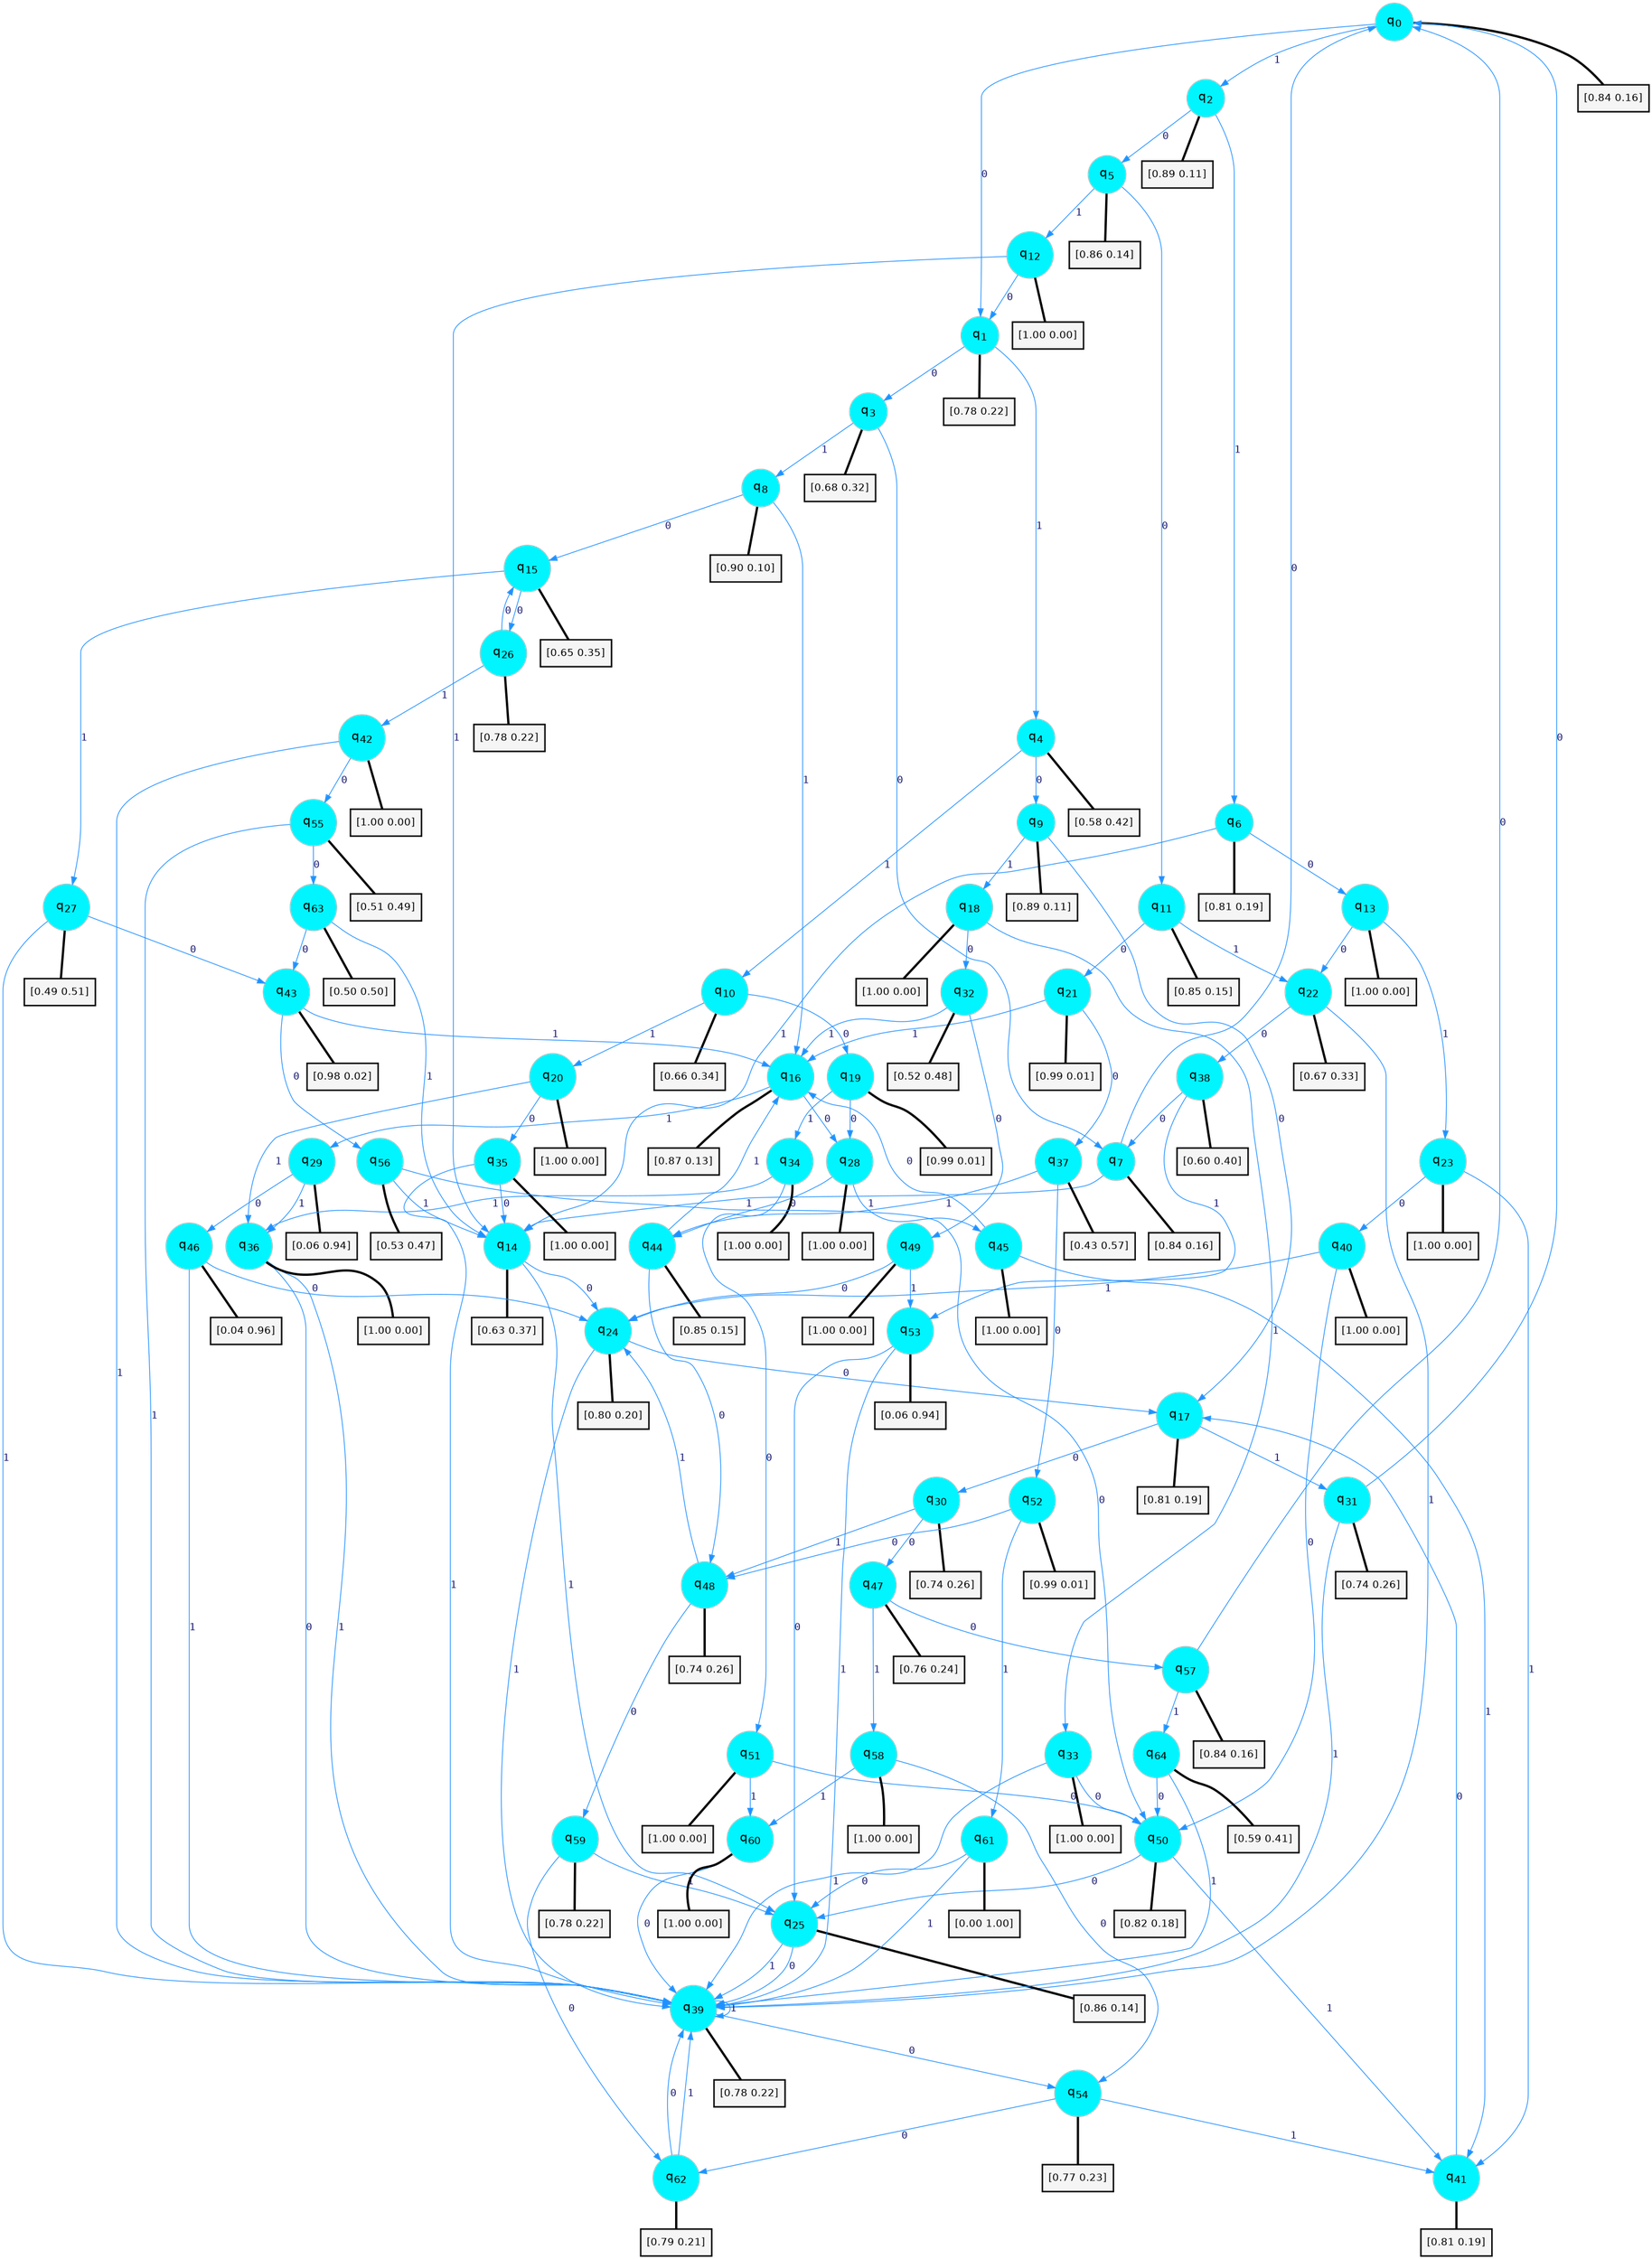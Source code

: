 digraph G {
graph [
bgcolor=transparent, dpi=300, rankdir=TD, size="40,25"];
node [
color=gray, fillcolor=turquoise1, fontcolor=black, fontname=Helvetica, fontsize=16, fontweight=bold, shape=circle, style=filled];
edge [
arrowsize=1, color=dodgerblue1, fontcolor=midnightblue, fontname=courier, fontweight=bold, penwidth=1, style=solid, weight=20];
0[label=<q<SUB>0</SUB>>];
1[label=<q<SUB>1</SUB>>];
2[label=<q<SUB>2</SUB>>];
3[label=<q<SUB>3</SUB>>];
4[label=<q<SUB>4</SUB>>];
5[label=<q<SUB>5</SUB>>];
6[label=<q<SUB>6</SUB>>];
7[label=<q<SUB>7</SUB>>];
8[label=<q<SUB>8</SUB>>];
9[label=<q<SUB>9</SUB>>];
10[label=<q<SUB>10</SUB>>];
11[label=<q<SUB>11</SUB>>];
12[label=<q<SUB>12</SUB>>];
13[label=<q<SUB>13</SUB>>];
14[label=<q<SUB>14</SUB>>];
15[label=<q<SUB>15</SUB>>];
16[label=<q<SUB>16</SUB>>];
17[label=<q<SUB>17</SUB>>];
18[label=<q<SUB>18</SUB>>];
19[label=<q<SUB>19</SUB>>];
20[label=<q<SUB>20</SUB>>];
21[label=<q<SUB>21</SUB>>];
22[label=<q<SUB>22</SUB>>];
23[label=<q<SUB>23</SUB>>];
24[label=<q<SUB>24</SUB>>];
25[label=<q<SUB>25</SUB>>];
26[label=<q<SUB>26</SUB>>];
27[label=<q<SUB>27</SUB>>];
28[label=<q<SUB>28</SUB>>];
29[label=<q<SUB>29</SUB>>];
30[label=<q<SUB>30</SUB>>];
31[label=<q<SUB>31</SUB>>];
32[label=<q<SUB>32</SUB>>];
33[label=<q<SUB>33</SUB>>];
34[label=<q<SUB>34</SUB>>];
35[label=<q<SUB>35</SUB>>];
36[label=<q<SUB>36</SUB>>];
37[label=<q<SUB>37</SUB>>];
38[label=<q<SUB>38</SUB>>];
39[label=<q<SUB>39</SUB>>];
40[label=<q<SUB>40</SUB>>];
41[label=<q<SUB>41</SUB>>];
42[label=<q<SUB>42</SUB>>];
43[label=<q<SUB>43</SUB>>];
44[label=<q<SUB>44</SUB>>];
45[label=<q<SUB>45</SUB>>];
46[label=<q<SUB>46</SUB>>];
47[label=<q<SUB>47</SUB>>];
48[label=<q<SUB>48</SUB>>];
49[label=<q<SUB>49</SUB>>];
50[label=<q<SUB>50</SUB>>];
51[label=<q<SUB>51</SUB>>];
52[label=<q<SUB>52</SUB>>];
53[label=<q<SUB>53</SUB>>];
54[label=<q<SUB>54</SUB>>];
55[label=<q<SUB>55</SUB>>];
56[label=<q<SUB>56</SUB>>];
57[label=<q<SUB>57</SUB>>];
58[label=<q<SUB>58</SUB>>];
59[label=<q<SUB>59</SUB>>];
60[label=<q<SUB>60</SUB>>];
61[label=<q<SUB>61</SUB>>];
62[label=<q<SUB>62</SUB>>];
63[label=<q<SUB>63</SUB>>];
64[label=<q<SUB>64</SUB>>];
65[label="[0.84 0.16]", shape=box,fontcolor=black, fontname=Helvetica, fontsize=14, penwidth=2, fillcolor=whitesmoke,color=black];
66[label="[0.78 0.22]", shape=box,fontcolor=black, fontname=Helvetica, fontsize=14, penwidth=2, fillcolor=whitesmoke,color=black];
67[label="[0.89 0.11]", shape=box,fontcolor=black, fontname=Helvetica, fontsize=14, penwidth=2, fillcolor=whitesmoke,color=black];
68[label="[0.68 0.32]", shape=box,fontcolor=black, fontname=Helvetica, fontsize=14, penwidth=2, fillcolor=whitesmoke,color=black];
69[label="[0.58 0.42]", shape=box,fontcolor=black, fontname=Helvetica, fontsize=14, penwidth=2, fillcolor=whitesmoke,color=black];
70[label="[0.86 0.14]", shape=box,fontcolor=black, fontname=Helvetica, fontsize=14, penwidth=2, fillcolor=whitesmoke,color=black];
71[label="[0.81 0.19]", shape=box,fontcolor=black, fontname=Helvetica, fontsize=14, penwidth=2, fillcolor=whitesmoke,color=black];
72[label="[0.84 0.16]", shape=box,fontcolor=black, fontname=Helvetica, fontsize=14, penwidth=2, fillcolor=whitesmoke,color=black];
73[label="[0.90 0.10]", shape=box,fontcolor=black, fontname=Helvetica, fontsize=14, penwidth=2, fillcolor=whitesmoke,color=black];
74[label="[0.89 0.11]", shape=box,fontcolor=black, fontname=Helvetica, fontsize=14, penwidth=2, fillcolor=whitesmoke,color=black];
75[label="[0.66 0.34]", shape=box,fontcolor=black, fontname=Helvetica, fontsize=14, penwidth=2, fillcolor=whitesmoke,color=black];
76[label="[0.85 0.15]", shape=box,fontcolor=black, fontname=Helvetica, fontsize=14, penwidth=2, fillcolor=whitesmoke,color=black];
77[label="[1.00 0.00]", shape=box,fontcolor=black, fontname=Helvetica, fontsize=14, penwidth=2, fillcolor=whitesmoke,color=black];
78[label="[1.00 0.00]", shape=box,fontcolor=black, fontname=Helvetica, fontsize=14, penwidth=2, fillcolor=whitesmoke,color=black];
79[label="[0.63 0.37]", shape=box,fontcolor=black, fontname=Helvetica, fontsize=14, penwidth=2, fillcolor=whitesmoke,color=black];
80[label="[0.65 0.35]", shape=box,fontcolor=black, fontname=Helvetica, fontsize=14, penwidth=2, fillcolor=whitesmoke,color=black];
81[label="[0.87 0.13]", shape=box,fontcolor=black, fontname=Helvetica, fontsize=14, penwidth=2, fillcolor=whitesmoke,color=black];
82[label="[0.81 0.19]", shape=box,fontcolor=black, fontname=Helvetica, fontsize=14, penwidth=2, fillcolor=whitesmoke,color=black];
83[label="[1.00 0.00]", shape=box,fontcolor=black, fontname=Helvetica, fontsize=14, penwidth=2, fillcolor=whitesmoke,color=black];
84[label="[0.99 0.01]", shape=box,fontcolor=black, fontname=Helvetica, fontsize=14, penwidth=2, fillcolor=whitesmoke,color=black];
85[label="[1.00 0.00]", shape=box,fontcolor=black, fontname=Helvetica, fontsize=14, penwidth=2, fillcolor=whitesmoke,color=black];
86[label="[0.99 0.01]", shape=box,fontcolor=black, fontname=Helvetica, fontsize=14, penwidth=2, fillcolor=whitesmoke,color=black];
87[label="[0.67 0.33]", shape=box,fontcolor=black, fontname=Helvetica, fontsize=14, penwidth=2, fillcolor=whitesmoke,color=black];
88[label="[1.00 0.00]", shape=box,fontcolor=black, fontname=Helvetica, fontsize=14, penwidth=2, fillcolor=whitesmoke,color=black];
89[label="[0.80 0.20]", shape=box,fontcolor=black, fontname=Helvetica, fontsize=14, penwidth=2, fillcolor=whitesmoke,color=black];
90[label="[0.86 0.14]", shape=box,fontcolor=black, fontname=Helvetica, fontsize=14, penwidth=2, fillcolor=whitesmoke,color=black];
91[label="[0.78 0.22]", shape=box,fontcolor=black, fontname=Helvetica, fontsize=14, penwidth=2, fillcolor=whitesmoke,color=black];
92[label="[0.49 0.51]", shape=box,fontcolor=black, fontname=Helvetica, fontsize=14, penwidth=2, fillcolor=whitesmoke,color=black];
93[label="[1.00 0.00]", shape=box,fontcolor=black, fontname=Helvetica, fontsize=14, penwidth=2, fillcolor=whitesmoke,color=black];
94[label="[0.06 0.94]", shape=box,fontcolor=black, fontname=Helvetica, fontsize=14, penwidth=2, fillcolor=whitesmoke,color=black];
95[label="[0.74 0.26]", shape=box,fontcolor=black, fontname=Helvetica, fontsize=14, penwidth=2, fillcolor=whitesmoke,color=black];
96[label="[0.74 0.26]", shape=box,fontcolor=black, fontname=Helvetica, fontsize=14, penwidth=2, fillcolor=whitesmoke,color=black];
97[label="[0.52 0.48]", shape=box,fontcolor=black, fontname=Helvetica, fontsize=14, penwidth=2, fillcolor=whitesmoke,color=black];
98[label="[1.00 0.00]", shape=box,fontcolor=black, fontname=Helvetica, fontsize=14, penwidth=2, fillcolor=whitesmoke,color=black];
99[label="[1.00 0.00]", shape=box,fontcolor=black, fontname=Helvetica, fontsize=14, penwidth=2, fillcolor=whitesmoke,color=black];
100[label="[1.00 0.00]", shape=box,fontcolor=black, fontname=Helvetica, fontsize=14, penwidth=2, fillcolor=whitesmoke,color=black];
101[label="[1.00 0.00]", shape=box,fontcolor=black, fontname=Helvetica, fontsize=14, penwidth=2, fillcolor=whitesmoke,color=black];
102[label="[0.43 0.57]", shape=box,fontcolor=black, fontname=Helvetica, fontsize=14, penwidth=2, fillcolor=whitesmoke,color=black];
103[label="[0.60 0.40]", shape=box,fontcolor=black, fontname=Helvetica, fontsize=14, penwidth=2, fillcolor=whitesmoke,color=black];
104[label="[0.78 0.22]", shape=box,fontcolor=black, fontname=Helvetica, fontsize=14, penwidth=2, fillcolor=whitesmoke,color=black];
105[label="[1.00 0.00]", shape=box,fontcolor=black, fontname=Helvetica, fontsize=14, penwidth=2, fillcolor=whitesmoke,color=black];
106[label="[0.81 0.19]", shape=box,fontcolor=black, fontname=Helvetica, fontsize=14, penwidth=2, fillcolor=whitesmoke,color=black];
107[label="[1.00 0.00]", shape=box,fontcolor=black, fontname=Helvetica, fontsize=14, penwidth=2, fillcolor=whitesmoke,color=black];
108[label="[0.98 0.02]", shape=box,fontcolor=black, fontname=Helvetica, fontsize=14, penwidth=2, fillcolor=whitesmoke,color=black];
109[label="[0.85 0.15]", shape=box,fontcolor=black, fontname=Helvetica, fontsize=14, penwidth=2, fillcolor=whitesmoke,color=black];
110[label="[1.00 0.00]", shape=box,fontcolor=black, fontname=Helvetica, fontsize=14, penwidth=2, fillcolor=whitesmoke,color=black];
111[label="[0.04 0.96]", shape=box,fontcolor=black, fontname=Helvetica, fontsize=14, penwidth=2, fillcolor=whitesmoke,color=black];
112[label="[0.76 0.24]", shape=box,fontcolor=black, fontname=Helvetica, fontsize=14, penwidth=2, fillcolor=whitesmoke,color=black];
113[label="[0.74 0.26]", shape=box,fontcolor=black, fontname=Helvetica, fontsize=14, penwidth=2, fillcolor=whitesmoke,color=black];
114[label="[1.00 0.00]", shape=box,fontcolor=black, fontname=Helvetica, fontsize=14, penwidth=2, fillcolor=whitesmoke,color=black];
115[label="[0.82 0.18]", shape=box,fontcolor=black, fontname=Helvetica, fontsize=14, penwidth=2, fillcolor=whitesmoke,color=black];
116[label="[1.00 0.00]", shape=box,fontcolor=black, fontname=Helvetica, fontsize=14, penwidth=2, fillcolor=whitesmoke,color=black];
117[label="[0.99 0.01]", shape=box,fontcolor=black, fontname=Helvetica, fontsize=14, penwidth=2, fillcolor=whitesmoke,color=black];
118[label="[0.06 0.94]", shape=box,fontcolor=black, fontname=Helvetica, fontsize=14, penwidth=2, fillcolor=whitesmoke,color=black];
119[label="[0.77 0.23]", shape=box,fontcolor=black, fontname=Helvetica, fontsize=14, penwidth=2, fillcolor=whitesmoke,color=black];
120[label="[0.51 0.49]", shape=box,fontcolor=black, fontname=Helvetica, fontsize=14, penwidth=2, fillcolor=whitesmoke,color=black];
121[label="[0.53 0.47]", shape=box,fontcolor=black, fontname=Helvetica, fontsize=14, penwidth=2, fillcolor=whitesmoke,color=black];
122[label="[0.84 0.16]", shape=box,fontcolor=black, fontname=Helvetica, fontsize=14, penwidth=2, fillcolor=whitesmoke,color=black];
123[label="[1.00 0.00]", shape=box,fontcolor=black, fontname=Helvetica, fontsize=14, penwidth=2, fillcolor=whitesmoke,color=black];
124[label="[0.78 0.22]", shape=box,fontcolor=black, fontname=Helvetica, fontsize=14, penwidth=2, fillcolor=whitesmoke,color=black];
125[label="[1.00 0.00]", shape=box,fontcolor=black, fontname=Helvetica, fontsize=14, penwidth=2, fillcolor=whitesmoke,color=black];
126[label="[0.00 1.00]", shape=box,fontcolor=black, fontname=Helvetica, fontsize=14, penwidth=2, fillcolor=whitesmoke,color=black];
127[label="[0.79 0.21]", shape=box,fontcolor=black, fontname=Helvetica, fontsize=14, penwidth=2, fillcolor=whitesmoke,color=black];
128[label="[0.50 0.50]", shape=box,fontcolor=black, fontname=Helvetica, fontsize=14, penwidth=2, fillcolor=whitesmoke,color=black];
129[label="[0.59 0.41]", shape=box,fontcolor=black, fontname=Helvetica, fontsize=14, penwidth=2, fillcolor=whitesmoke,color=black];
0->1 [label=0];
0->2 [label=1];
0->65 [arrowhead=none, penwidth=3,color=black];
1->3 [label=0];
1->4 [label=1];
1->66 [arrowhead=none, penwidth=3,color=black];
2->5 [label=0];
2->6 [label=1];
2->67 [arrowhead=none, penwidth=3,color=black];
3->7 [label=0];
3->8 [label=1];
3->68 [arrowhead=none, penwidth=3,color=black];
4->9 [label=0];
4->10 [label=1];
4->69 [arrowhead=none, penwidth=3,color=black];
5->11 [label=0];
5->12 [label=1];
5->70 [arrowhead=none, penwidth=3,color=black];
6->13 [label=0];
6->14 [label=1];
6->71 [arrowhead=none, penwidth=3,color=black];
7->0 [label=0];
7->14 [label=1];
7->72 [arrowhead=none, penwidth=3,color=black];
8->15 [label=0];
8->16 [label=1];
8->73 [arrowhead=none, penwidth=3,color=black];
9->17 [label=0];
9->18 [label=1];
9->74 [arrowhead=none, penwidth=3,color=black];
10->19 [label=0];
10->20 [label=1];
10->75 [arrowhead=none, penwidth=3,color=black];
11->21 [label=0];
11->22 [label=1];
11->76 [arrowhead=none, penwidth=3,color=black];
12->1 [label=0];
12->14 [label=1];
12->77 [arrowhead=none, penwidth=3,color=black];
13->22 [label=0];
13->23 [label=1];
13->78 [arrowhead=none, penwidth=3,color=black];
14->24 [label=0];
14->25 [label=1];
14->79 [arrowhead=none, penwidth=3,color=black];
15->26 [label=0];
15->27 [label=1];
15->80 [arrowhead=none, penwidth=3,color=black];
16->28 [label=0];
16->29 [label=1];
16->81 [arrowhead=none, penwidth=3,color=black];
17->30 [label=0];
17->31 [label=1];
17->82 [arrowhead=none, penwidth=3,color=black];
18->32 [label=0];
18->33 [label=1];
18->83 [arrowhead=none, penwidth=3,color=black];
19->28 [label=0];
19->34 [label=1];
19->84 [arrowhead=none, penwidth=3,color=black];
20->35 [label=0];
20->36 [label=1];
20->85 [arrowhead=none, penwidth=3,color=black];
21->37 [label=0];
21->16 [label=1];
21->86 [arrowhead=none, penwidth=3,color=black];
22->38 [label=0];
22->39 [label=1];
22->87 [arrowhead=none, penwidth=3,color=black];
23->40 [label=0];
23->41 [label=1];
23->88 [arrowhead=none, penwidth=3,color=black];
24->17 [label=0];
24->39 [label=1];
24->89 [arrowhead=none, penwidth=3,color=black];
25->39 [label=0];
25->39 [label=1];
25->90 [arrowhead=none, penwidth=3,color=black];
26->15 [label=0];
26->42 [label=1];
26->91 [arrowhead=none, penwidth=3,color=black];
27->43 [label=0];
27->39 [label=1];
27->92 [arrowhead=none, penwidth=3,color=black];
28->44 [label=0];
28->45 [label=1];
28->93 [arrowhead=none, penwidth=3,color=black];
29->46 [label=0];
29->36 [label=1];
29->94 [arrowhead=none, penwidth=3,color=black];
30->47 [label=0];
30->48 [label=1];
30->95 [arrowhead=none, penwidth=3,color=black];
31->0 [label=0];
31->39 [label=1];
31->96 [arrowhead=none, penwidth=3,color=black];
32->49 [label=0];
32->16 [label=1];
32->97 [arrowhead=none, penwidth=3,color=black];
33->50 [label=0];
33->39 [label=1];
33->98 [arrowhead=none, penwidth=3,color=black];
34->51 [label=0];
34->36 [label=1];
34->99 [arrowhead=none, penwidth=3,color=black];
35->14 [label=0];
35->39 [label=1];
35->100 [arrowhead=none, penwidth=3,color=black];
36->39 [label=0];
36->39 [label=1];
36->101 [arrowhead=none, penwidth=3,color=black];
37->52 [label=0];
37->44 [label=1];
37->102 [arrowhead=none, penwidth=3,color=black];
38->7 [label=0];
38->53 [label=1];
38->103 [arrowhead=none, penwidth=3,color=black];
39->54 [label=0];
39->39 [label=1];
39->104 [arrowhead=none, penwidth=3,color=black];
40->50 [label=0];
40->24 [label=1];
40->105 [arrowhead=none, penwidth=3,color=black];
41->17 [label=0];
41->106 [arrowhead=none, penwidth=3,color=black];
42->55 [label=0];
42->39 [label=1];
42->107 [arrowhead=none, penwidth=3,color=black];
43->56 [label=0];
43->16 [label=1];
43->108 [arrowhead=none, penwidth=3,color=black];
44->48 [label=0];
44->16 [label=1];
44->109 [arrowhead=none, penwidth=3,color=black];
45->16 [label=0];
45->41 [label=1];
45->110 [arrowhead=none, penwidth=3,color=black];
46->24 [label=0];
46->39 [label=1];
46->111 [arrowhead=none, penwidth=3,color=black];
47->57 [label=0];
47->58 [label=1];
47->112 [arrowhead=none, penwidth=3,color=black];
48->59 [label=0];
48->24 [label=1];
48->113 [arrowhead=none, penwidth=3,color=black];
49->24 [label=0];
49->53 [label=1];
49->114 [arrowhead=none, penwidth=3,color=black];
50->25 [label=0];
50->41 [label=1];
50->115 [arrowhead=none, penwidth=3,color=black];
51->50 [label=0];
51->60 [label=1];
51->116 [arrowhead=none, penwidth=3,color=black];
52->48 [label=0];
52->61 [label=1];
52->117 [arrowhead=none, penwidth=3,color=black];
53->25 [label=0];
53->39 [label=1];
53->118 [arrowhead=none, penwidth=3,color=black];
54->62 [label=0];
54->41 [label=1];
54->119 [arrowhead=none, penwidth=3,color=black];
55->63 [label=0];
55->39 [label=1];
55->120 [arrowhead=none, penwidth=3,color=black];
56->50 [label=0];
56->14 [label=1];
56->121 [arrowhead=none, penwidth=3,color=black];
57->0 [label=0];
57->64 [label=1];
57->122 [arrowhead=none, penwidth=3,color=black];
58->54 [label=0];
58->60 [label=1];
58->123 [arrowhead=none, penwidth=3,color=black];
59->62 [label=0];
59->25 [label=1];
59->124 [arrowhead=none, penwidth=3,color=black];
60->39 [label=0];
60->125 [arrowhead=none, penwidth=3,color=black];
61->25 [label=0];
61->39 [label=1];
61->126 [arrowhead=none, penwidth=3,color=black];
62->39 [label=0];
62->39 [label=1];
62->127 [arrowhead=none, penwidth=3,color=black];
63->43 [label=0];
63->14 [label=1];
63->128 [arrowhead=none, penwidth=3,color=black];
64->50 [label=0];
64->39 [label=1];
64->129 [arrowhead=none, penwidth=3,color=black];
}
